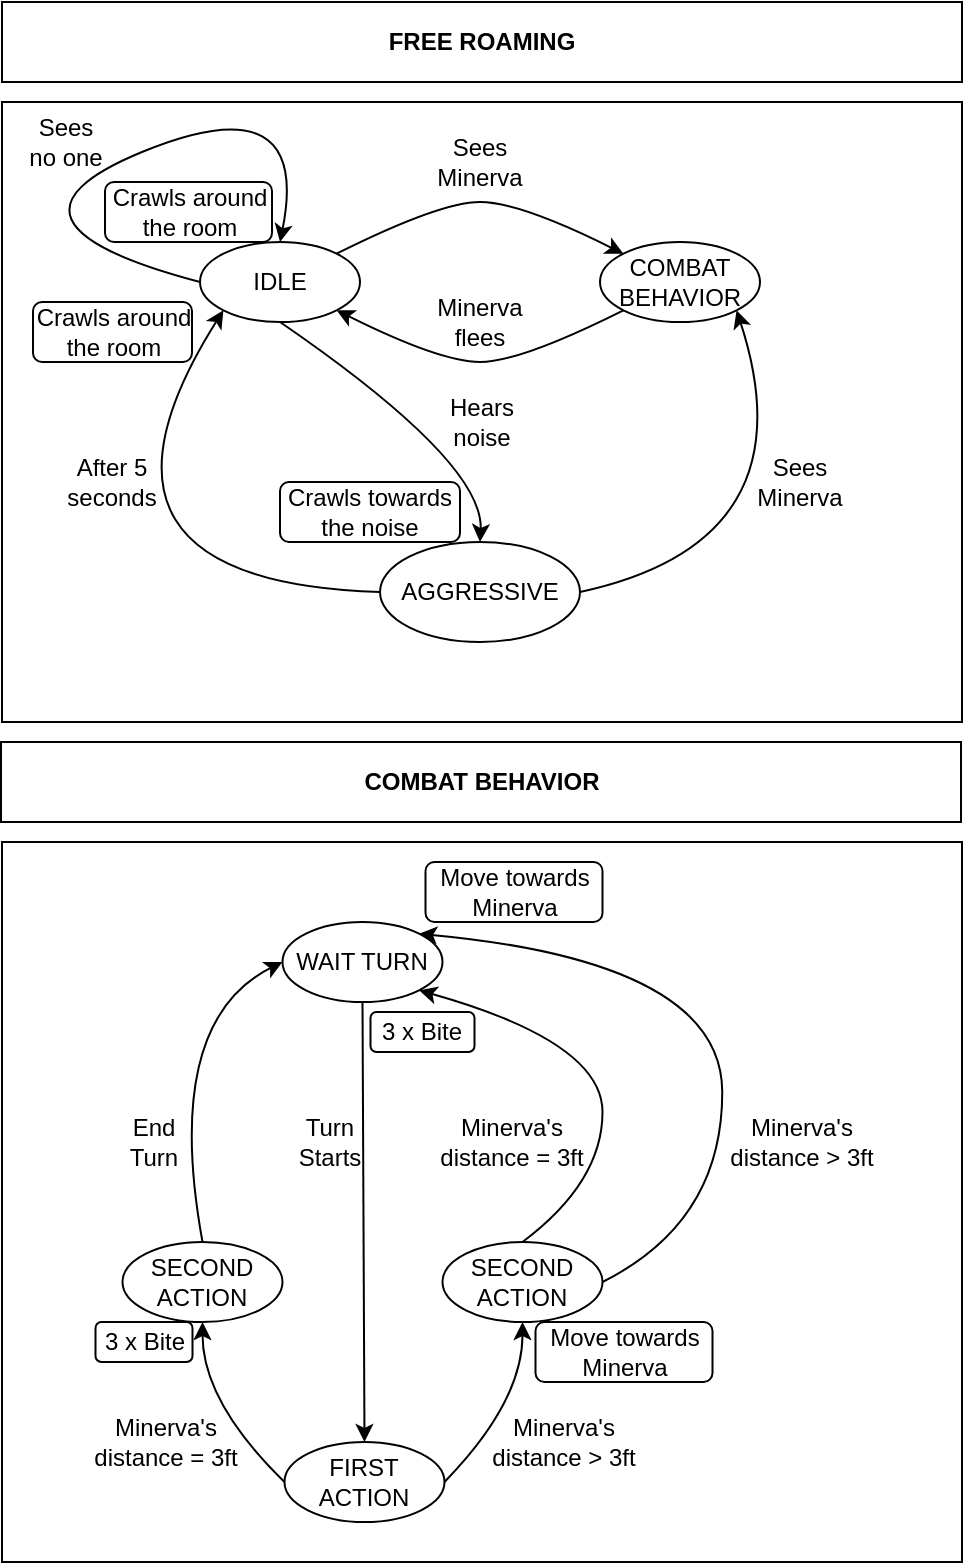 <mxfile version="13.10.4" type="device"><diagram id="BXdCHxac9opYcwhVUVln" name="Page-1"><mxGraphModel dx="1038" dy="579" grid="1" gridSize="10" guides="1" tooltips="1" connect="1" arrows="1" fold="1" page="1" pageScale="1" pageWidth="827" pageHeight="1169" math="0" shadow="0"><root><mxCell id="0"/><mxCell id="1" parent="0"/><mxCell id="Dh2km3px93X-rKeHULCu-2" value="" style="rounded=0;whiteSpace=wrap;html=1;" vertex="1" parent="1"><mxGeometry x="175" y="290" width="480" height="310" as="geometry"/></mxCell><mxCell id="Dh2km3px93X-rKeHULCu-3" value="IDLE" style="ellipse;whiteSpace=wrap;html=1;" vertex="1" parent="1"><mxGeometry x="274" y="360" width="80" height="40" as="geometry"/></mxCell><mxCell id="Dh2km3px93X-rKeHULCu-4" value="COMBAT BEHAVIOR" style="ellipse;whiteSpace=wrap;html=1;" vertex="1" parent="1"><mxGeometry x="474" y="360" width="80" height="40" as="geometry"/></mxCell><mxCell id="Dh2km3px93X-rKeHULCu-5" value="" style="curved=1;endArrow=classic;html=1;entryX=0;entryY=0;entryDx=0;entryDy=0;exitX=1;exitY=0;exitDx=0;exitDy=0;" edge="1" parent="1" source="Dh2km3px93X-rKeHULCu-3" target="Dh2km3px93X-rKeHULCu-4"><mxGeometry width="50" height="50" relative="1" as="geometry"><mxPoint x="222" y="332" as="sourcePoint"/><mxPoint x="514" y="350" as="targetPoint"/><Array as="points"><mxPoint x="394" y="340"/><mxPoint x="434" y="340"/></Array></mxGeometry></mxCell><mxCell id="Dh2km3px93X-rKeHULCu-6" value="Sees Minerva" style="text;html=1;strokeColor=none;fillColor=none;align=center;verticalAlign=middle;whiteSpace=wrap;rounded=0;" vertex="1" parent="1"><mxGeometry x="394" y="310" width="40" height="20" as="geometry"/></mxCell><mxCell id="Dh2km3px93X-rKeHULCu-7" value="&lt;b&gt;FREE ROAMING&lt;/b&gt;" style="rounded=0;whiteSpace=wrap;html=1;" vertex="1" parent="1"><mxGeometry x="175" y="240" width="480" height="40" as="geometry"/></mxCell><mxCell id="Dh2km3px93X-rKeHULCu-8" value="&lt;b&gt;COMBAT BEHAVIOR&lt;/b&gt;" style="rounded=0;whiteSpace=wrap;html=1;" vertex="1" parent="1"><mxGeometry x="174.5" y="610" width="480" height="40" as="geometry"/></mxCell><mxCell id="Dh2km3px93X-rKeHULCu-9" value="" style="curved=1;endArrow=classic;html=1;entryX=1;entryY=1;entryDx=0;entryDy=0;exitX=0;exitY=1;exitDx=0;exitDy=0;" edge="1" parent="1" source="Dh2km3px93X-rKeHULCu-4" target="Dh2km3px93X-rKeHULCu-3"><mxGeometry width="50" height="50" relative="1" as="geometry"><mxPoint x="464" y="460" as="sourcePoint"/><mxPoint x="514" y="410" as="targetPoint"/><Array as="points"><mxPoint x="434" y="420"/><mxPoint x="394" y="420"/></Array></mxGeometry></mxCell><mxCell id="Dh2km3px93X-rKeHULCu-10" value="Minerva flees" style="text;html=1;strokeColor=none;fillColor=none;align=center;verticalAlign=middle;whiteSpace=wrap;rounded=0;" vertex="1" parent="1"><mxGeometry x="394" y="390" width="40" height="20" as="geometry"/></mxCell><mxCell id="Dh2km3px93X-rKeHULCu-31" value="" style="curved=1;endArrow=classic;html=1;exitX=0;exitY=0.5;exitDx=0;exitDy=0;entryX=0.5;entryY=0;entryDx=0;entryDy=0;" edge="1" parent="1" source="Dh2km3px93X-rKeHULCu-3" target="Dh2km3px93X-rKeHULCu-3"><mxGeometry width="50" height="50" relative="1" as="geometry"><mxPoint x="450" y="380" as="sourcePoint"/><mxPoint x="500" y="330" as="targetPoint"/><Array as="points"><mxPoint x="160" y="350"/><mxPoint x="330" y="280"/></Array></mxGeometry></mxCell><mxCell id="Dh2km3px93X-rKeHULCu-32" value="Sees no one" style="text;html=1;strokeColor=none;fillColor=none;align=center;verticalAlign=middle;whiteSpace=wrap;rounded=0;" vertex="1" parent="1"><mxGeometry x="186.5" y="300" width="40" height="20" as="geometry"/></mxCell><mxCell id="Dh2km3px93X-rKeHULCu-34" value="Crawls around the room" style="rounded=1;whiteSpace=wrap;html=1;" vertex="1" parent="1"><mxGeometry x="226.5" y="330" width="83.5" height="30" as="geometry"/></mxCell><mxCell id="Dh2km3px93X-rKeHULCu-54" value="" style="rounded=0;whiteSpace=wrap;html=1;" vertex="1" parent="1"><mxGeometry x="175" y="660" width="480" height="360" as="geometry"/></mxCell><mxCell id="Dh2km3px93X-rKeHULCu-55" value="WAIT TURN" style="ellipse;whiteSpace=wrap;html=1;" vertex="1" parent="1"><mxGeometry x="315.25" y="700" width="80" height="40" as="geometry"/></mxCell><mxCell id="Dh2km3px93X-rKeHULCu-56" value="FIRST ACTION" style="ellipse;whiteSpace=wrap;html=1;" vertex="1" parent="1"><mxGeometry x="316.25" y="960" width="80" height="40" as="geometry"/></mxCell><mxCell id="Dh2km3px93X-rKeHULCu-57" value="Turn Starts" style="text;html=1;strokeColor=none;fillColor=none;align=center;verticalAlign=middle;whiteSpace=wrap;rounded=0;" vertex="1" parent="1"><mxGeometry x="319.25" y="800" width="40" height="20" as="geometry"/></mxCell><mxCell id="Dh2km3px93X-rKeHULCu-58" value="SECOND ACTION" style="ellipse;whiteSpace=wrap;html=1;" vertex="1" parent="1"><mxGeometry x="235.25" y="860" width="80" height="40" as="geometry"/></mxCell><mxCell id="Dh2km3px93X-rKeHULCu-59" value="SECOND ACTION" style="ellipse;whiteSpace=wrap;html=1;" vertex="1" parent="1"><mxGeometry x="395.25" y="860" width="80" height="40" as="geometry"/></mxCell><mxCell id="Dh2km3px93X-rKeHULCu-60" value="" style="endArrow=classic;html=1;entryX=0.5;entryY=0;entryDx=0;entryDy=0;exitX=0.5;exitY=1;exitDx=0;exitDy=0;" edge="1" parent="1" source="Dh2km3px93X-rKeHULCu-55" target="Dh2km3px93X-rKeHULCu-56"><mxGeometry width="50" height="50" relative="1" as="geometry"><mxPoint x="405.25" y="690" as="sourcePoint"/><mxPoint x="455.25" y="640" as="targetPoint"/></mxGeometry></mxCell><mxCell id="Dh2km3px93X-rKeHULCu-61" value="" style="curved=1;endArrow=classic;html=1;entryX=0.5;entryY=1;entryDx=0;entryDy=0;exitX=0;exitY=0.5;exitDx=0;exitDy=0;" edge="1" parent="1" source="Dh2km3px93X-rKeHULCu-56" target="Dh2km3px93X-rKeHULCu-58"><mxGeometry width="50" height="50" relative="1" as="geometry"><mxPoint x="405.25" y="690" as="sourcePoint"/><mxPoint x="455.25" y="640" as="targetPoint"/><Array as="points"><mxPoint x="275.25" y="940"/></Array></mxGeometry></mxCell><mxCell id="Dh2km3px93X-rKeHULCu-62" value="" style="curved=1;endArrow=classic;html=1;entryX=0.5;entryY=1;entryDx=0;entryDy=0;exitX=1;exitY=0.5;exitDx=0;exitDy=0;arcSize=20;" edge="1" parent="1" source="Dh2km3px93X-rKeHULCu-56" target="Dh2km3px93X-rKeHULCu-59"><mxGeometry width="50" height="50" relative="1" as="geometry"><mxPoint x="615.25" y="745" as="sourcePoint"/><mxPoint x="575.25" y="805" as="targetPoint"/><Array as="points"><mxPoint x="435.25" y="940"/></Array></mxGeometry></mxCell><mxCell id="Dh2km3px93X-rKeHULCu-63" value="Minerva's distance = 3ft" style="text;html=1;strokeColor=none;fillColor=none;align=center;verticalAlign=middle;whiteSpace=wrap;rounded=0;" vertex="1" parent="1"><mxGeometry x="211.5" y="950" width="90" height="20" as="geometry"/></mxCell><mxCell id="Dh2km3px93X-rKeHULCu-64" value="3 x Bite" style="rounded=1;whiteSpace=wrap;html=1;" vertex="1" parent="1"><mxGeometry x="221.75" y="900" width="48.5" height="20" as="geometry"/></mxCell><mxCell id="Dh2km3px93X-rKeHULCu-65" value="Minerva's distance &amp;gt; 3ft" style="text;html=1;strokeColor=none;fillColor=none;align=center;verticalAlign=middle;whiteSpace=wrap;rounded=0;" vertex="1" parent="1"><mxGeometry x="411.25" y="950" width="90" height="20" as="geometry"/></mxCell><mxCell id="Dh2km3px93X-rKeHULCu-66" value="Move towards Minerva" style="rounded=1;whiteSpace=wrap;html=1;" vertex="1" parent="1"><mxGeometry x="441.75" y="900" width="88.5" height="30" as="geometry"/></mxCell><mxCell id="Dh2km3px93X-rKeHULCu-67" value="" style="curved=1;endArrow=classic;html=1;entryX=0;entryY=0.5;entryDx=0;entryDy=0;exitX=0.5;exitY=0;exitDx=0;exitDy=0;" edge="1" parent="1" source="Dh2km3px93X-rKeHULCu-58" target="Dh2km3px93X-rKeHULCu-55"><mxGeometry width="50" height="50" relative="1" as="geometry"><mxPoint x="105.25" y="920" as="sourcePoint"/><mxPoint x="155.25" y="870" as="targetPoint"/><Array as="points"><mxPoint x="255.25" y="750"/></Array></mxGeometry></mxCell><mxCell id="Dh2km3px93X-rKeHULCu-68" value="" style="curved=1;endArrow=classic;html=1;exitX=1;exitY=0.5;exitDx=0;exitDy=0;entryX=1;entryY=0;entryDx=0;entryDy=0;" edge="1" parent="1" source="Dh2km3px93X-rKeHULCu-59" target="Dh2km3px93X-rKeHULCu-55"><mxGeometry width="50" height="50" relative="1" as="geometry"><mxPoint x="495.25" y="905" as="sourcePoint"/><mxPoint x="545.25" y="855" as="targetPoint"/><Array as="points"><mxPoint x="535.25" y="850"/><mxPoint x="535" y="720"/></Array></mxGeometry></mxCell><mxCell id="Dh2km3px93X-rKeHULCu-69" value="End Turn" style="text;html=1;strokeColor=none;fillColor=none;align=center;verticalAlign=middle;whiteSpace=wrap;rounded=0;" vertex="1" parent="1"><mxGeometry x="231.25" y="800" width="40" height="20" as="geometry"/></mxCell><mxCell id="Dh2km3px93X-rKeHULCu-70" value="Minerva's distance &amp;gt; 3ft" style="text;html=1;strokeColor=none;fillColor=none;align=center;verticalAlign=middle;whiteSpace=wrap;rounded=0;" vertex="1" parent="1"><mxGeometry x="535.25" y="800" width="80" height="20" as="geometry"/></mxCell><mxCell id="Dh2km3px93X-rKeHULCu-71" value="" style="curved=1;endArrow=classic;html=1;exitX=0.5;exitY=0;exitDx=0;exitDy=0;entryX=1;entryY=1;entryDx=0;entryDy=0;" edge="1" parent="1" source="Dh2km3px93X-rKeHULCu-59" target="Dh2km3px93X-rKeHULCu-55"><mxGeometry width="50" height="50" relative="1" as="geometry"><mxPoint x="385.25" y="870" as="sourcePoint"/><mxPoint x="435.25" y="820" as="targetPoint"/><Array as="points"><mxPoint x="475.25" y="830"/><mxPoint x="475.25" y="760"/></Array></mxGeometry></mxCell><mxCell id="Dh2km3px93X-rKeHULCu-72" value="Minerva's distance = 3ft" style="text;html=1;strokeColor=none;fillColor=none;align=center;verticalAlign=middle;whiteSpace=wrap;rounded=0;" vertex="1" parent="1"><mxGeometry x="385.25" y="800" width="90" height="20" as="geometry"/></mxCell><mxCell id="Dh2km3px93X-rKeHULCu-74" value="3 x Bite" style="rounded=1;whiteSpace=wrap;html=1;" vertex="1" parent="1"><mxGeometry x="359.25" y="745" width="52" height="20" as="geometry"/></mxCell><mxCell id="Dh2km3px93X-rKeHULCu-75" value="AGGRESSIVE" style="ellipse;whiteSpace=wrap;html=1;" vertex="1" parent="1"><mxGeometry x="364" y="510" width="100" height="50" as="geometry"/></mxCell><mxCell id="Dh2km3px93X-rKeHULCu-76" value="" style="curved=1;endArrow=classic;html=1;exitX=0.5;exitY=1;exitDx=0;exitDy=0;entryX=0.5;entryY=0;entryDx=0;entryDy=0;" edge="1" parent="1" source="Dh2km3px93X-rKeHULCu-3" target="Dh2km3px93X-rKeHULCu-75"><mxGeometry width="50" height="50" relative="1" as="geometry"><mxPoint x="410" y="510" as="sourcePoint"/><mxPoint x="460" y="460" as="targetPoint"/><Array as="points"><mxPoint x="416" y="470"/></Array></mxGeometry></mxCell><mxCell id="Dh2km3px93X-rKeHULCu-77" value="Hears noise" style="text;html=1;strokeColor=none;fillColor=none;align=center;verticalAlign=middle;whiteSpace=wrap;rounded=0;" vertex="1" parent="1"><mxGeometry x="395" y="440" width="40" height="20" as="geometry"/></mxCell><mxCell id="Dh2km3px93X-rKeHULCu-78" value="Crawls towards the noise" style="rounded=1;whiteSpace=wrap;html=1;" vertex="1" parent="1"><mxGeometry x="314" y="480" width="90" height="30" as="geometry"/></mxCell><mxCell id="Dh2km3px93X-rKeHULCu-80" value="" style="curved=1;endArrow=classic;html=1;exitX=0;exitY=0.5;exitDx=0;exitDy=0;entryX=0;entryY=1;entryDx=0;entryDy=0;" edge="1" parent="1" source="Dh2km3px93X-rKeHULCu-75" target="Dh2km3px93X-rKeHULCu-3"><mxGeometry width="50" height="50" relative="1" as="geometry"><mxPoint x="410" y="500" as="sourcePoint"/><mxPoint x="460" y="450" as="targetPoint"/><Array as="points"><mxPoint x="200" y="530"/></Array></mxGeometry></mxCell><mxCell id="Dh2km3px93X-rKeHULCu-81" value="After 5 seconds" style="text;html=1;strokeColor=none;fillColor=none;align=center;verticalAlign=middle;whiteSpace=wrap;rounded=0;" vertex="1" parent="1"><mxGeometry x="210.25" y="470" width="40" height="20" as="geometry"/></mxCell><mxCell id="Dh2km3px93X-rKeHULCu-82" value="Crawls around the room" style="rounded=1;whiteSpace=wrap;html=1;" vertex="1" parent="1"><mxGeometry x="190.5" y="390" width="79.5" height="30" as="geometry"/></mxCell><mxCell id="Dh2km3px93X-rKeHULCu-83" value="" style="curved=1;endArrow=classic;html=1;exitX=1;exitY=0.5;exitDx=0;exitDy=0;entryX=1;entryY=1;entryDx=0;entryDy=0;" edge="1" parent="1" source="Dh2km3px93X-rKeHULCu-75" target="Dh2km3px93X-rKeHULCu-4"><mxGeometry width="50" height="50" relative="1" as="geometry"><mxPoint x="410" y="500" as="sourcePoint"/><mxPoint x="460" y="450" as="targetPoint"/><Array as="points"><mxPoint x="580" y="510"/></Array></mxGeometry></mxCell><mxCell id="Dh2km3px93X-rKeHULCu-86" value="Sees Minerva" style="text;html=1;strokeColor=none;fillColor=none;align=center;verticalAlign=middle;whiteSpace=wrap;rounded=0;" vertex="1" parent="1"><mxGeometry x="554" y="470" width="40" height="20" as="geometry"/></mxCell><mxCell id="Dh2km3px93X-rKeHULCu-87" value="Move towards Minerva" style="rounded=1;whiteSpace=wrap;html=1;" vertex="1" parent="1"><mxGeometry x="386.75" y="670" width="88.5" height="30" as="geometry"/></mxCell></root></mxGraphModel></diagram></mxfile>